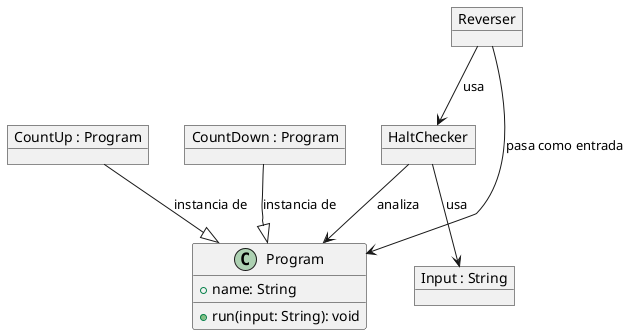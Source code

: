 @startuml
object "CountDown : Program" as CountDown
object "CountUp : Program" as CountUp
object "HaltChecker" as HaltChecker
object "Reverser" as Reverser
object "Input : String" as Input
class Program {
    +name: String
    +run(input: String): void
}

CountDown --|> Program : instancia de
CountUp --|> Program : instancia de
HaltChecker --> Program : analiza
HaltChecker --> Input : usa
Reverser --> HaltChecker : usa
Reverser --> Program : pasa como entrada

@enduml

